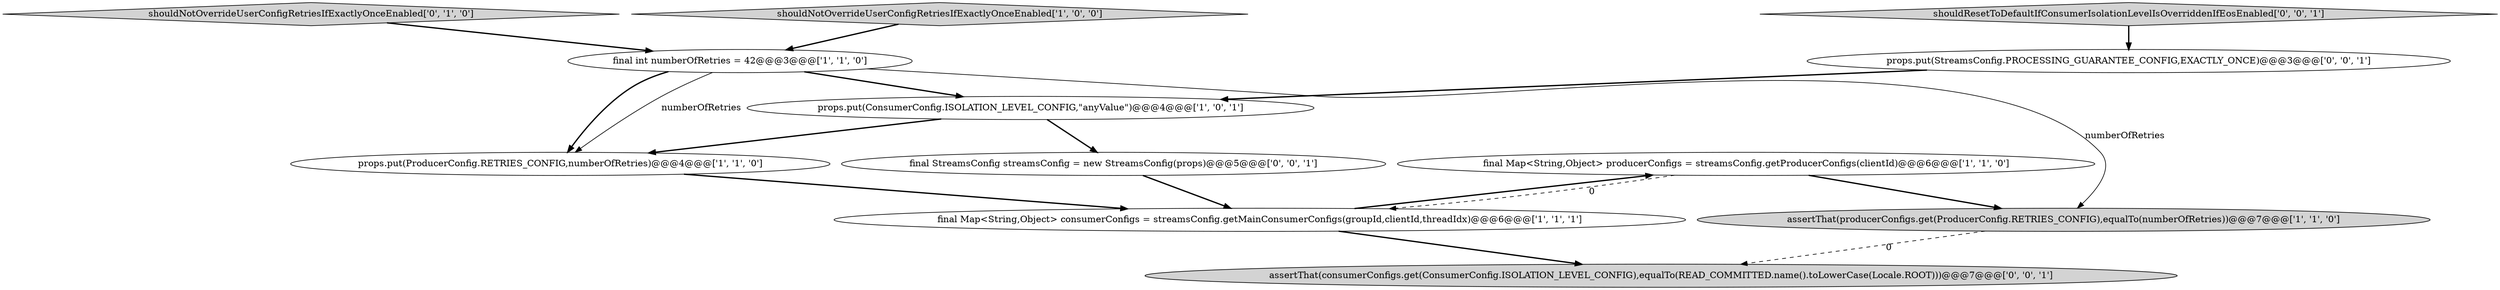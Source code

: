 digraph {
3 [style = filled, label = "final Map<String,Object> producerConfigs = streamsConfig.getProducerConfigs(clientId)@@@6@@@['1', '1', '0']", fillcolor = white, shape = ellipse image = "AAA0AAABBB1BBB"];
7 [style = filled, label = "shouldNotOverrideUserConfigRetriesIfExactlyOnceEnabled['0', '1', '0']", fillcolor = lightgray, shape = diamond image = "AAA0AAABBB2BBB"];
4 [style = filled, label = "assertThat(producerConfigs.get(ProducerConfig.RETRIES_CONFIG),equalTo(numberOfRetries))@@@7@@@['1', '1', '0']", fillcolor = lightgray, shape = ellipse image = "AAA0AAABBB1BBB"];
2 [style = filled, label = "shouldNotOverrideUserConfigRetriesIfExactlyOnceEnabled['1', '0', '0']", fillcolor = lightgray, shape = diamond image = "AAA0AAABBB1BBB"];
8 [style = filled, label = "props.put(StreamsConfig.PROCESSING_GUARANTEE_CONFIG,EXACTLY_ONCE)@@@3@@@['0', '0', '1']", fillcolor = white, shape = ellipse image = "AAA0AAABBB3BBB"];
9 [style = filled, label = "final StreamsConfig streamsConfig = new StreamsConfig(props)@@@5@@@['0', '0', '1']", fillcolor = white, shape = ellipse image = "AAA0AAABBB3BBB"];
0 [style = filled, label = "final Map<String,Object> consumerConfigs = streamsConfig.getMainConsumerConfigs(groupId,clientId,threadIdx)@@@6@@@['1', '1', '1']", fillcolor = white, shape = ellipse image = "AAA0AAABBB1BBB"];
11 [style = filled, label = "shouldResetToDefaultIfConsumerIsolationLevelIsOverriddenIfEosEnabled['0', '0', '1']", fillcolor = lightgray, shape = diamond image = "AAA0AAABBB3BBB"];
1 [style = filled, label = "props.put(ConsumerConfig.ISOLATION_LEVEL_CONFIG,\"anyValue\")@@@4@@@['1', '0', '1']", fillcolor = white, shape = ellipse image = "AAA0AAABBB1BBB"];
6 [style = filled, label = "props.put(ProducerConfig.RETRIES_CONFIG,numberOfRetries)@@@4@@@['1', '1', '0']", fillcolor = white, shape = ellipse image = "AAA0AAABBB1BBB"];
5 [style = filled, label = "final int numberOfRetries = 42@@@3@@@['1', '1', '0']", fillcolor = white, shape = ellipse image = "AAA0AAABBB1BBB"];
10 [style = filled, label = "assertThat(consumerConfigs.get(ConsumerConfig.ISOLATION_LEVEL_CONFIG),equalTo(READ_COMMITTED.name().toLowerCase(Locale.ROOT)))@@@7@@@['0', '0', '1']", fillcolor = lightgray, shape = ellipse image = "AAA0AAABBB3BBB"];
0->3 [style = bold, label=""];
8->1 [style = bold, label=""];
11->8 [style = bold, label=""];
5->1 [style = bold, label=""];
7->5 [style = bold, label=""];
0->10 [style = bold, label=""];
1->6 [style = bold, label=""];
6->0 [style = bold, label=""];
5->4 [style = solid, label="numberOfRetries"];
5->6 [style = bold, label=""];
9->0 [style = bold, label=""];
5->6 [style = solid, label="numberOfRetries"];
3->0 [style = dashed, label="0"];
4->10 [style = dashed, label="0"];
3->4 [style = bold, label=""];
1->9 [style = bold, label=""];
2->5 [style = bold, label=""];
}
